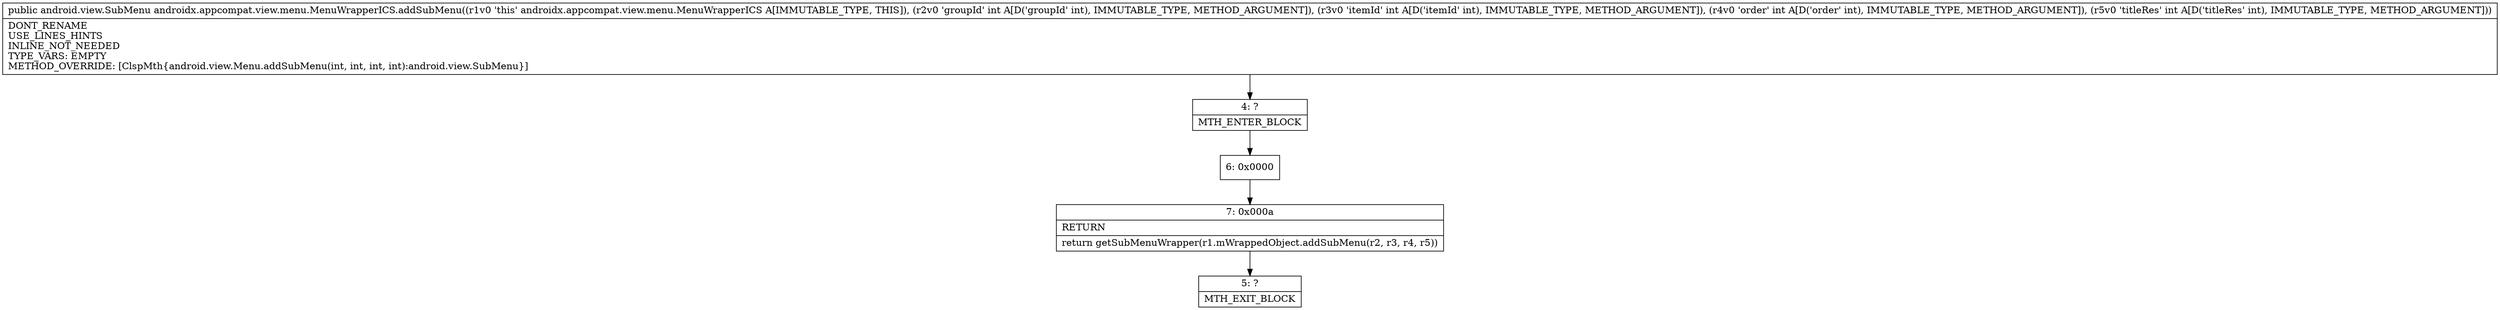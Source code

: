 digraph "CFG forandroidx.appcompat.view.menu.MenuWrapperICS.addSubMenu(IIII)Landroid\/view\/SubMenu;" {
Node_4 [shape=record,label="{4\:\ ?|MTH_ENTER_BLOCK\l}"];
Node_6 [shape=record,label="{6\:\ 0x0000}"];
Node_7 [shape=record,label="{7\:\ 0x000a|RETURN\l|return getSubMenuWrapper(r1.mWrappedObject.addSubMenu(r2, r3, r4, r5))\l}"];
Node_5 [shape=record,label="{5\:\ ?|MTH_EXIT_BLOCK\l}"];
MethodNode[shape=record,label="{public android.view.SubMenu androidx.appcompat.view.menu.MenuWrapperICS.addSubMenu((r1v0 'this' androidx.appcompat.view.menu.MenuWrapperICS A[IMMUTABLE_TYPE, THIS]), (r2v0 'groupId' int A[D('groupId' int), IMMUTABLE_TYPE, METHOD_ARGUMENT]), (r3v0 'itemId' int A[D('itemId' int), IMMUTABLE_TYPE, METHOD_ARGUMENT]), (r4v0 'order' int A[D('order' int), IMMUTABLE_TYPE, METHOD_ARGUMENT]), (r5v0 'titleRes' int A[D('titleRes' int), IMMUTABLE_TYPE, METHOD_ARGUMENT]))  | DONT_RENAME\lUSE_LINES_HINTS\lINLINE_NOT_NEEDED\lTYPE_VARS: EMPTY\lMETHOD_OVERRIDE: [ClspMth\{android.view.Menu.addSubMenu(int, int, int, int):android.view.SubMenu\}]\l}"];
MethodNode -> Node_4;Node_4 -> Node_6;
Node_6 -> Node_7;
Node_7 -> Node_5;
}

